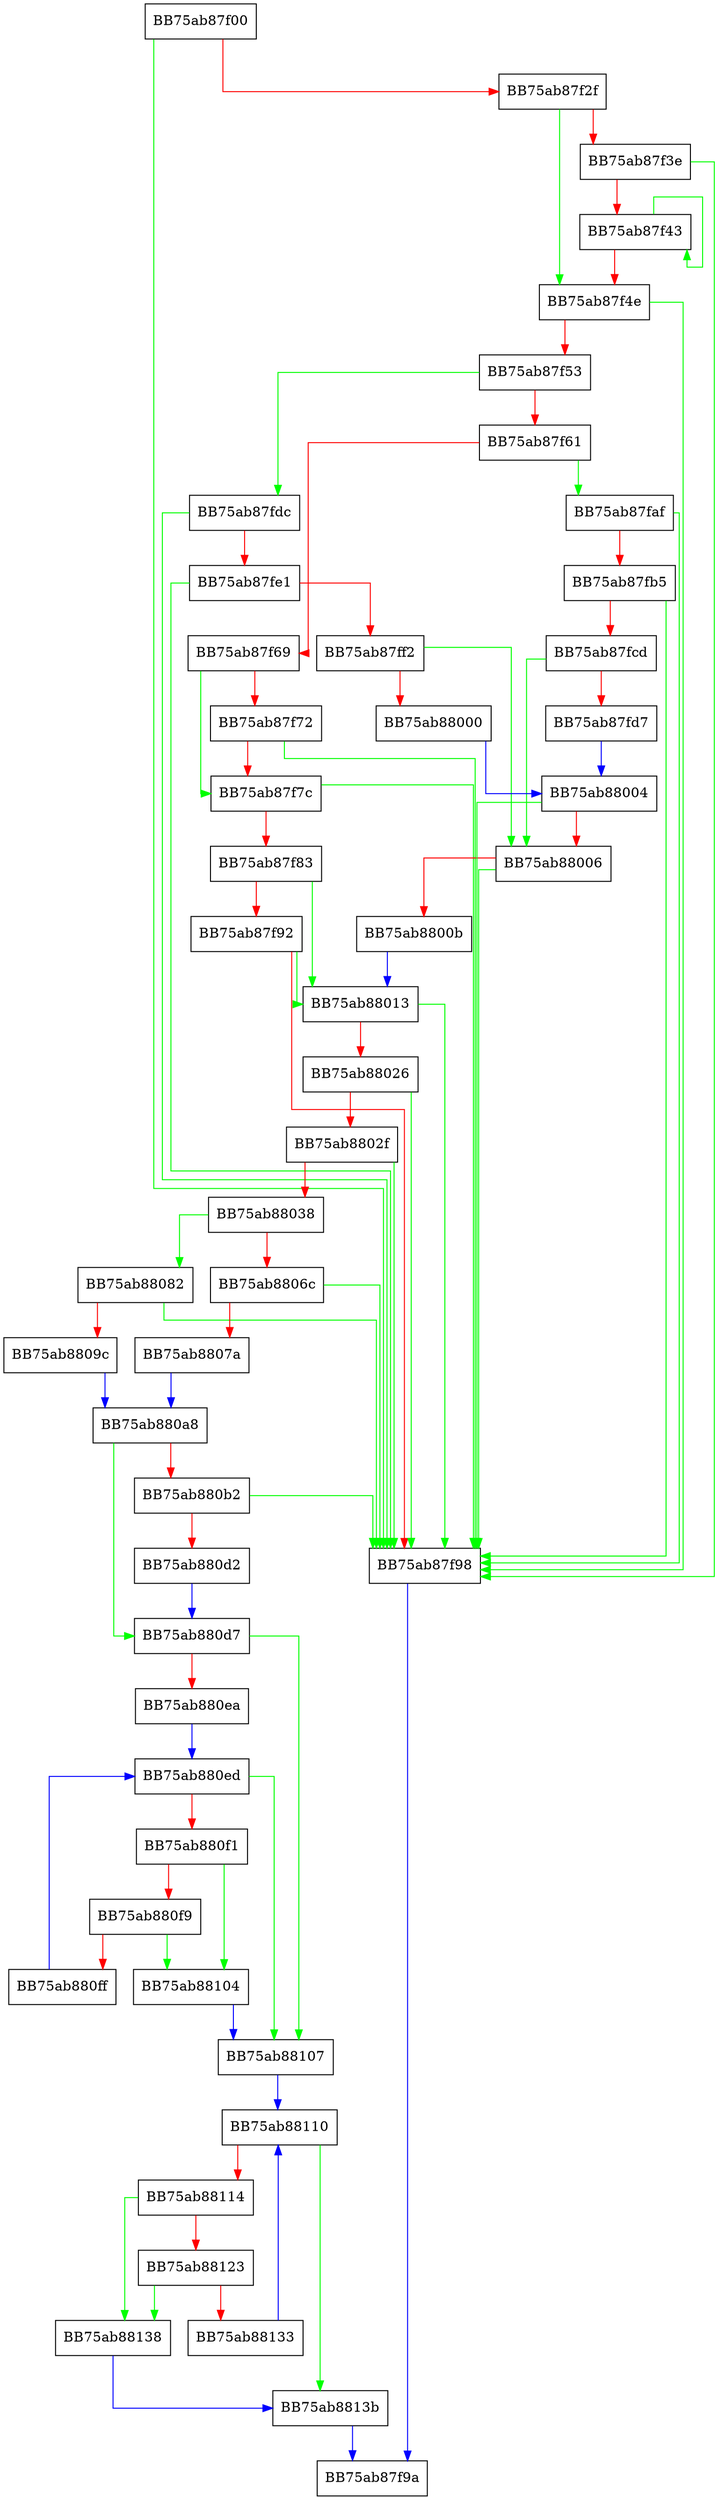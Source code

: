 digraph GetPathFromArgw {
  node [shape="box"];
  graph [splines=ortho];
  BB75ab87f00 -> BB75ab87f98 [color="green"];
  BB75ab87f00 -> BB75ab87f2f [color="red"];
  BB75ab87f2f -> BB75ab87f4e [color="green"];
  BB75ab87f2f -> BB75ab87f3e [color="red"];
  BB75ab87f3e -> BB75ab87f98 [color="green"];
  BB75ab87f3e -> BB75ab87f43 [color="red"];
  BB75ab87f43 -> BB75ab87f43 [color="green"];
  BB75ab87f43 -> BB75ab87f4e [color="red"];
  BB75ab87f4e -> BB75ab87f98 [color="green"];
  BB75ab87f4e -> BB75ab87f53 [color="red"];
  BB75ab87f53 -> BB75ab87fdc [color="green"];
  BB75ab87f53 -> BB75ab87f61 [color="red"];
  BB75ab87f61 -> BB75ab87faf [color="green"];
  BB75ab87f61 -> BB75ab87f69 [color="red"];
  BB75ab87f69 -> BB75ab87f7c [color="green"];
  BB75ab87f69 -> BB75ab87f72 [color="red"];
  BB75ab87f72 -> BB75ab87f98 [color="green"];
  BB75ab87f72 -> BB75ab87f7c [color="red"];
  BB75ab87f7c -> BB75ab87f98 [color="green"];
  BB75ab87f7c -> BB75ab87f83 [color="red"];
  BB75ab87f83 -> BB75ab88013 [color="green"];
  BB75ab87f83 -> BB75ab87f92 [color="red"];
  BB75ab87f92 -> BB75ab88013 [color="green"];
  BB75ab87f92 -> BB75ab87f98 [color="red"];
  BB75ab87f98 -> BB75ab87f9a [color="blue"];
  BB75ab87faf -> BB75ab87f98 [color="green"];
  BB75ab87faf -> BB75ab87fb5 [color="red"];
  BB75ab87fb5 -> BB75ab87f98 [color="green"];
  BB75ab87fb5 -> BB75ab87fcd [color="red"];
  BB75ab87fcd -> BB75ab88006 [color="green"];
  BB75ab87fcd -> BB75ab87fd7 [color="red"];
  BB75ab87fd7 -> BB75ab88004 [color="blue"];
  BB75ab87fdc -> BB75ab87f98 [color="green"];
  BB75ab87fdc -> BB75ab87fe1 [color="red"];
  BB75ab87fe1 -> BB75ab87f98 [color="green"];
  BB75ab87fe1 -> BB75ab87ff2 [color="red"];
  BB75ab87ff2 -> BB75ab88006 [color="green"];
  BB75ab87ff2 -> BB75ab88000 [color="red"];
  BB75ab88000 -> BB75ab88004 [color="blue"];
  BB75ab88004 -> BB75ab87f98 [color="green"];
  BB75ab88004 -> BB75ab88006 [color="red"];
  BB75ab88006 -> BB75ab87f98 [color="green"];
  BB75ab88006 -> BB75ab8800b [color="red"];
  BB75ab8800b -> BB75ab88013 [color="blue"];
  BB75ab88013 -> BB75ab87f98 [color="green"];
  BB75ab88013 -> BB75ab88026 [color="red"];
  BB75ab88026 -> BB75ab87f98 [color="green"];
  BB75ab88026 -> BB75ab8802f [color="red"];
  BB75ab8802f -> BB75ab87f98 [color="green"];
  BB75ab8802f -> BB75ab88038 [color="red"];
  BB75ab88038 -> BB75ab88082 [color="green"];
  BB75ab88038 -> BB75ab8806c [color="red"];
  BB75ab8806c -> BB75ab87f98 [color="green"];
  BB75ab8806c -> BB75ab8807a [color="red"];
  BB75ab8807a -> BB75ab880a8 [color="blue"];
  BB75ab88082 -> BB75ab87f98 [color="green"];
  BB75ab88082 -> BB75ab8809c [color="red"];
  BB75ab8809c -> BB75ab880a8 [color="blue"];
  BB75ab880a8 -> BB75ab880d7 [color="green"];
  BB75ab880a8 -> BB75ab880b2 [color="red"];
  BB75ab880b2 -> BB75ab87f98 [color="green"];
  BB75ab880b2 -> BB75ab880d2 [color="red"];
  BB75ab880d2 -> BB75ab880d7 [color="blue"];
  BB75ab880d7 -> BB75ab88107 [color="green"];
  BB75ab880d7 -> BB75ab880ea [color="red"];
  BB75ab880ea -> BB75ab880ed [color="blue"];
  BB75ab880ed -> BB75ab88107 [color="green"];
  BB75ab880ed -> BB75ab880f1 [color="red"];
  BB75ab880f1 -> BB75ab88104 [color="green"];
  BB75ab880f1 -> BB75ab880f9 [color="red"];
  BB75ab880f9 -> BB75ab88104 [color="green"];
  BB75ab880f9 -> BB75ab880ff [color="red"];
  BB75ab880ff -> BB75ab880ed [color="blue"];
  BB75ab88104 -> BB75ab88107 [color="blue"];
  BB75ab88107 -> BB75ab88110 [color="blue"];
  BB75ab88110 -> BB75ab8813b [color="green"];
  BB75ab88110 -> BB75ab88114 [color="red"];
  BB75ab88114 -> BB75ab88138 [color="green"];
  BB75ab88114 -> BB75ab88123 [color="red"];
  BB75ab88123 -> BB75ab88138 [color="green"];
  BB75ab88123 -> BB75ab88133 [color="red"];
  BB75ab88133 -> BB75ab88110 [color="blue"];
  BB75ab88138 -> BB75ab8813b [color="blue"];
  BB75ab8813b -> BB75ab87f9a [color="blue"];
}